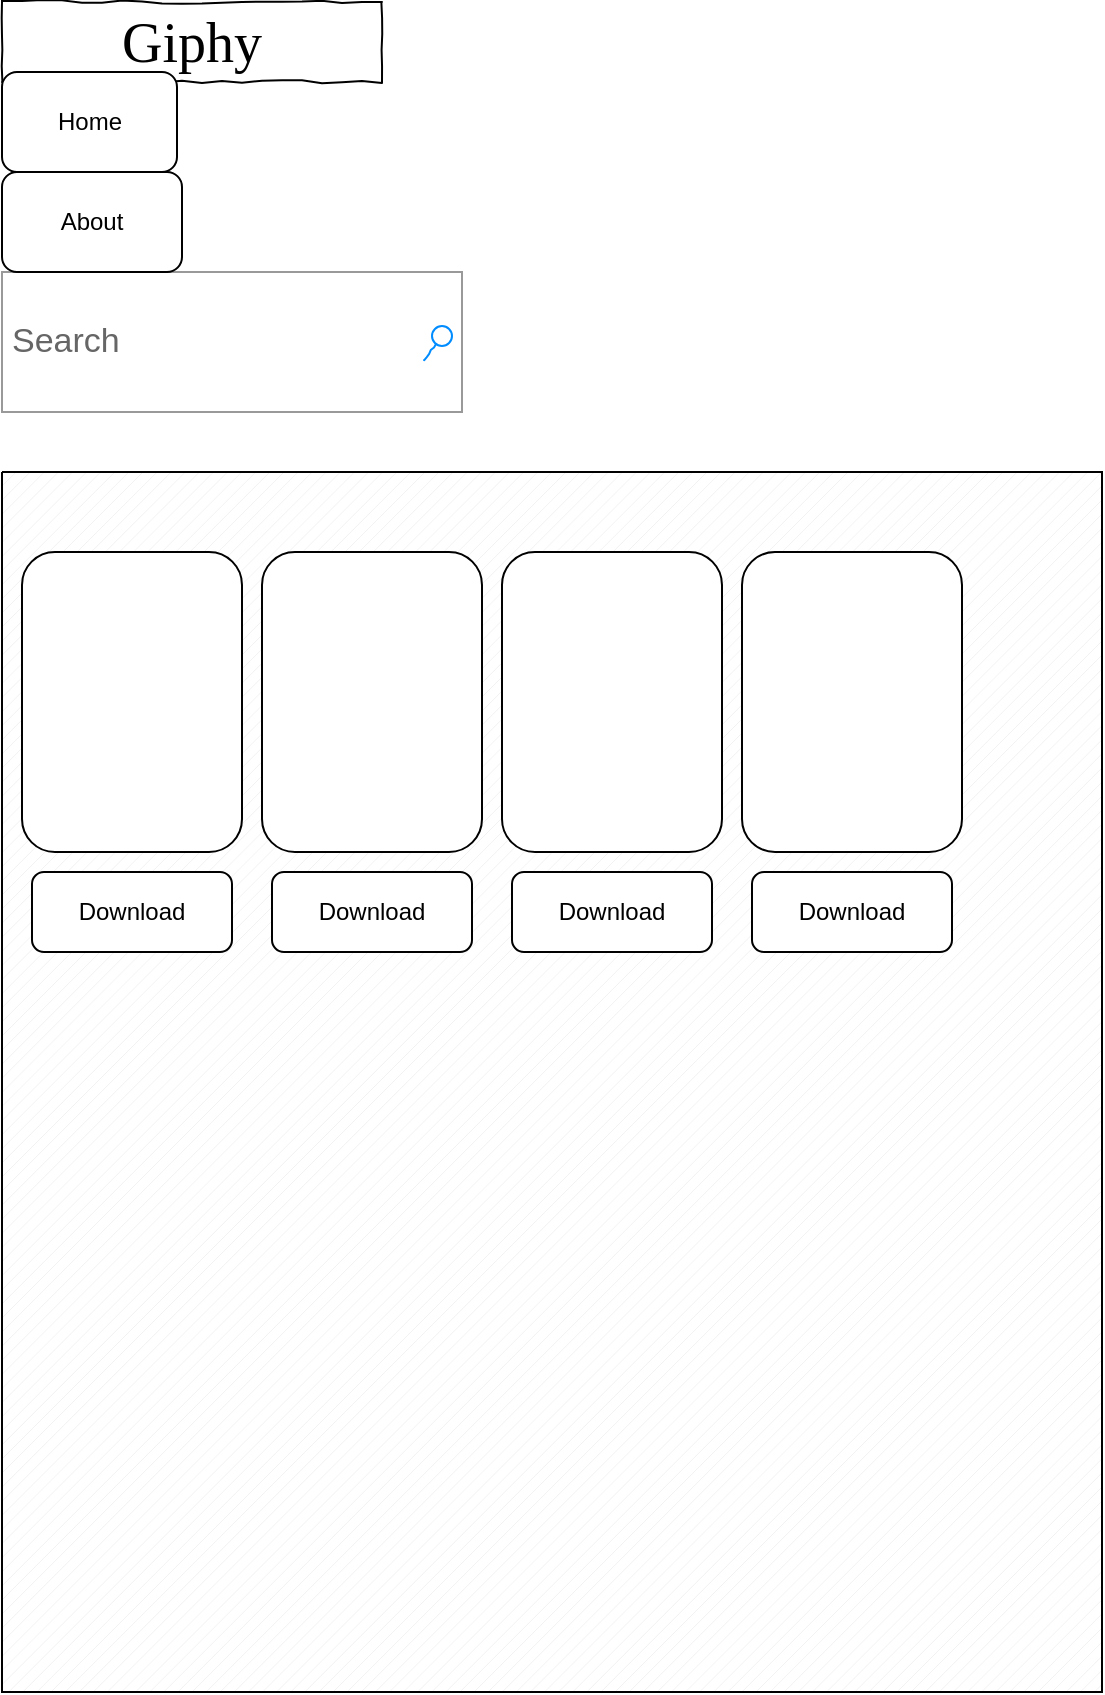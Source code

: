 <mxfile version="24.0.7" type="device">
  <diagram name="Page-1" id="03018318-947c-dd8e-b7a3-06fadd420f32">
    <mxGraphModel dx="1447" dy="785" grid="1" gridSize="10" guides="1" tooltips="1" connect="1" arrows="1" fold="1" page="1" pageScale="1" pageWidth="1100" pageHeight="850" background="#ffffff" math="0" shadow="0">
      <root>
        <mxCell id="0" />
        <mxCell id="1" parent="0" />
        <mxCell id="677b7b8949515195-2" value="Giphy" style="whiteSpace=wrap;html=1;rounded=0;shadow=0;labelBackgroundColor=none;strokeWidth=1;fontFamily=Verdana;fontSize=28;align=center;comic=1;" parent="1" vertex="1">
          <mxGeometry y="5" width="190" height="40" as="geometry" />
        </mxCell>
        <mxCell id="677b7b8949515195-3" value="Search" style="strokeWidth=1;shadow=0;dashed=0;align=center;html=1;shape=mxgraph.mockup.forms.searchBox;strokeColor=#999999;mainText=;strokeColor2=#008cff;fontColor=#666666;fontSize=17;align=left;spacingLeft=3;rounded=0;labelBackgroundColor=none;comic=1;" parent="1" vertex="1">
          <mxGeometry y="140" width="230" height="70" as="geometry" />
        </mxCell>
        <mxCell id="hyE2RU9J0_CmFcboUBjs-19" value="" style="verticalLabelPosition=bottom;verticalAlign=top;html=1;shape=mxgraph.basic.patternFillRect;fillStyle=diag;step=5;fillStrokeWidth=0.2;fillStrokeColor=#dddddd;" parent="1" vertex="1">
          <mxGeometry y="240" width="550" height="610" as="geometry" />
        </mxCell>
        <mxCell id="B-K3i70VCUpERA3QXpkE-1" value="Home" style="rounded=1;whiteSpace=wrap;html=1;" vertex="1" parent="1">
          <mxGeometry y="40" width="87.5" height="50" as="geometry" />
        </mxCell>
        <mxCell id="B-K3i70VCUpERA3QXpkE-2" value="About" style="rounded=1;whiteSpace=wrap;html=1;" vertex="1" parent="1">
          <mxGeometry y="90" width="90" height="50" as="geometry" />
        </mxCell>
        <mxCell id="B-K3i70VCUpERA3QXpkE-11" value="Download" style="rounded=1;whiteSpace=wrap;html=1;" vertex="1" parent="1">
          <mxGeometry x="375" y="440" width="100" height="40" as="geometry" />
        </mxCell>
        <mxCell id="B-K3i70VCUpERA3QXpkE-15" value="" style="rounded=1;whiteSpace=wrap;html=1;direction=south;" vertex="1" parent="1">
          <mxGeometry x="10" y="280" width="110" height="150" as="geometry" />
        </mxCell>
        <mxCell id="B-K3i70VCUpERA3QXpkE-16" value="" style="rounded=1;whiteSpace=wrap;html=1;direction=south;" vertex="1" parent="1">
          <mxGeometry x="130" y="280" width="110" height="150" as="geometry" />
        </mxCell>
        <mxCell id="B-K3i70VCUpERA3QXpkE-17" value="" style="rounded=1;whiteSpace=wrap;html=1;direction=south;" vertex="1" parent="1">
          <mxGeometry x="250" y="280" width="110" height="150" as="geometry" />
        </mxCell>
        <mxCell id="B-K3i70VCUpERA3QXpkE-18" value="" style="rounded=1;whiteSpace=wrap;html=1;direction=south;" vertex="1" parent="1">
          <mxGeometry x="370" y="280" width="110" height="150" as="geometry" />
        </mxCell>
        <mxCell id="B-K3i70VCUpERA3QXpkE-19" value="Download" style="rounded=1;whiteSpace=wrap;html=1;" vertex="1" parent="1">
          <mxGeometry x="255" y="440" width="100" height="40" as="geometry" />
        </mxCell>
        <mxCell id="B-K3i70VCUpERA3QXpkE-20" value="Download" style="rounded=1;whiteSpace=wrap;html=1;" vertex="1" parent="1">
          <mxGeometry x="135" y="440" width="100" height="40" as="geometry" />
        </mxCell>
        <mxCell id="B-K3i70VCUpERA3QXpkE-21" value="Download" style="rounded=1;whiteSpace=wrap;html=1;" vertex="1" parent="1">
          <mxGeometry x="15" y="440" width="100" height="40" as="geometry" />
        </mxCell>
      </root>
    </mxGraphModel>
  </diagram>
</mxfile>
